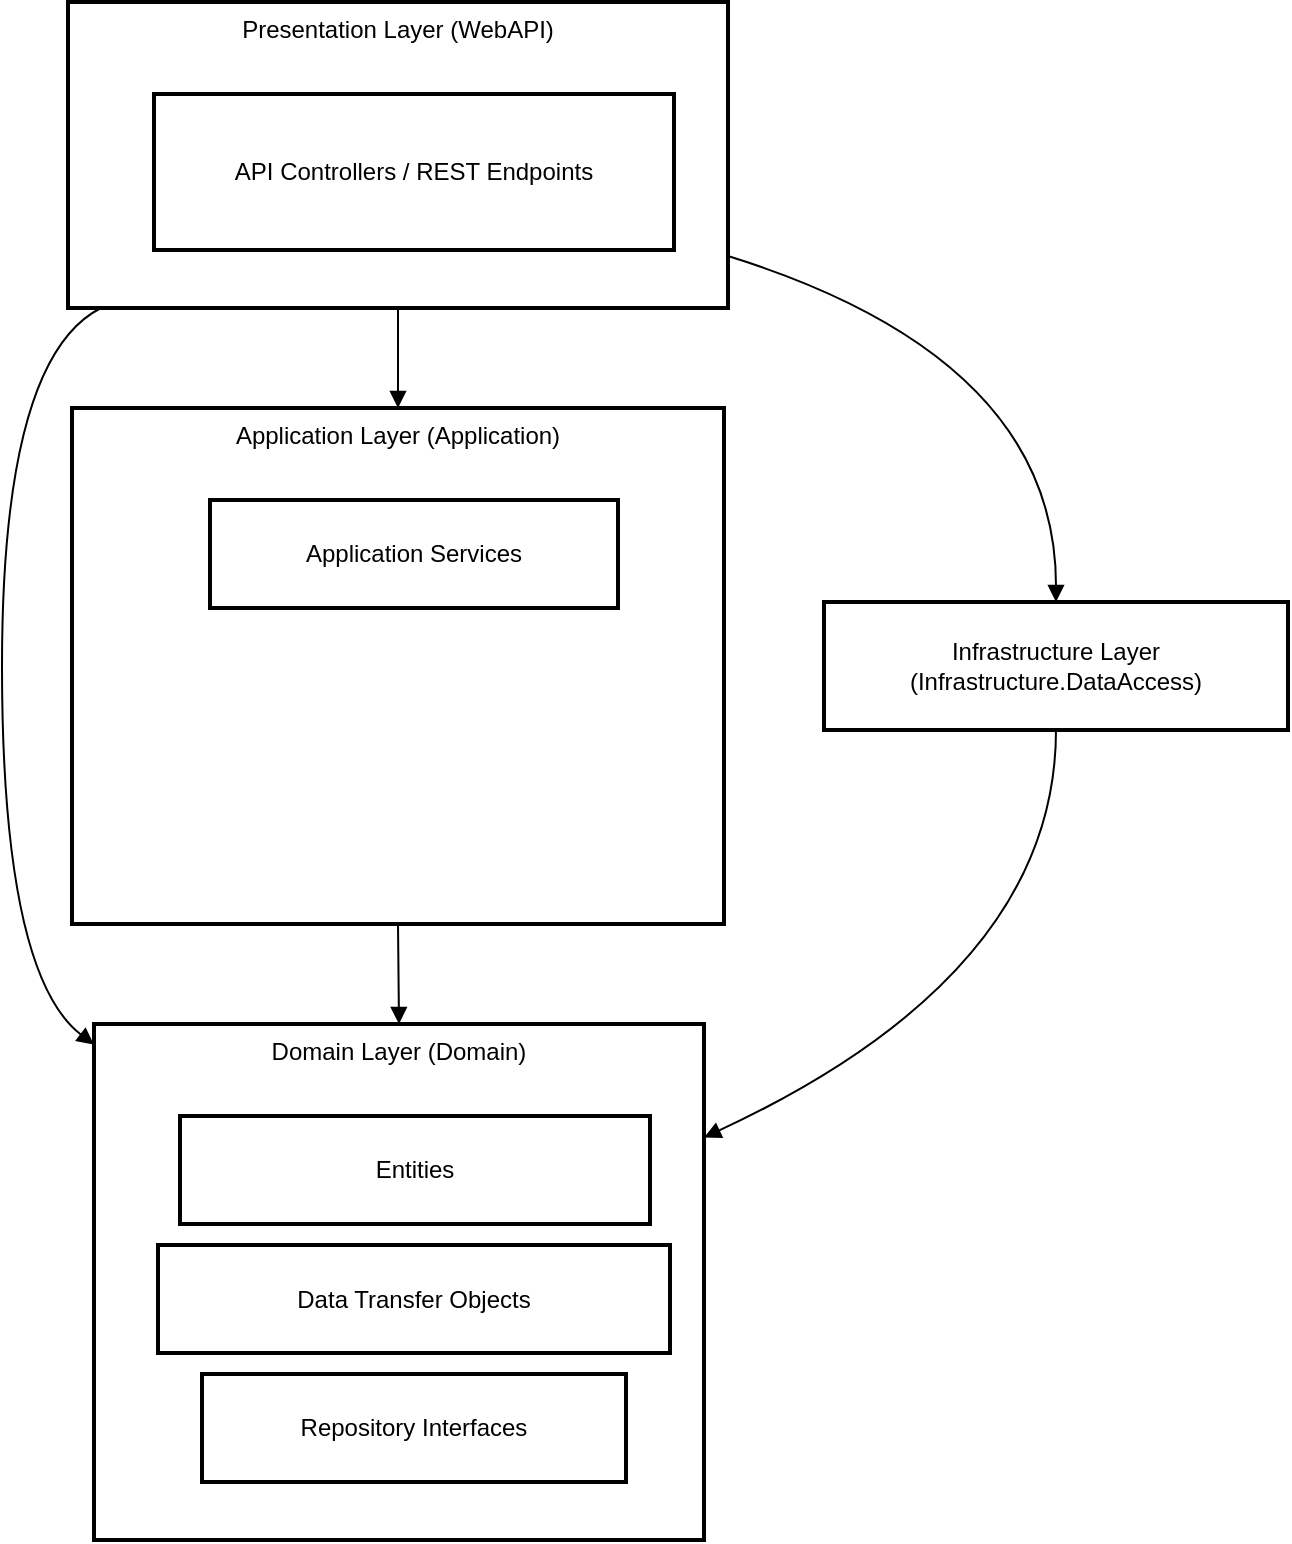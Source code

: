 <mxfile version="28.1.0">
  <diagram name="Страница — 1" id="ls_Fy9mCg1k26mbbEDVw">
    <mxGraphModel dx="756" dy="884" grid="1" gridSize="10" guides="1" tooltips="1" connect="1" arrows="1" fold="1" page="1" pageScale="1" pageWidth="827" pageHeight="1169" math="0" shadow="0">
      <root>
        <mxCell id="0" />
        <mxCell id="1" parent="0" />
        <mxCell id="j5hoecukJLAH6W0jeRj7-17" value="Infrastructure Layer (Infrastructure.DataAccess)" style="whiteSpace=wrap;strokeWidth=2;" vertex="1" parent="1">
          <mxGeometry x="1381" y="430" width="232" height="64" as="geometry" />
        </mxCell>
        <mxCell id="j5hoecukJLAH6W0jeRj7-18" value="Domain Layer (Domain)" style="whiteSpace=wrap;strokeWidth=2;verticalAlign=top;" vertex="1" parent="1">
          <mxGeometry x="1016" y="641" width="305" height="258" as="geometry" />
        </mxCell>
        <mxCell id="j5hoecukJLAH6W0jeRj7-19" value="Entities" style="whiteSpace=wrap;strokeWidth=2;" vertex="1" parent="j5hoecukJLAH6W0jeRj7-18">
          <mxGeometry x="43" y="46" width="235" height="54" as="geometry" />
        </mxCell>
        <mxCell id="j5hoecukJLAH6W0jeRj7-20" value="Repository Interfaces" style="whiteSpace=wrap;strokeWidth=2;" vertex="1" parent="j5hoecukJLAH6W0jeRj7-18">
          <mxGeometry x="54" y="175" width="212" height="54" as="geometry" />
        </mxCell>
        <mxCell id="j5hoecukJLAH6W0jeRj7-23" value="Data Transfer Objects" style="whiteSpace=wrap;strokeWidth=2;" vertex="1" parent="j5hoecukJLAH6W0jeRj7-18">
          <mxGeometry x="32" y="110.5" width="256" height="54" as="geometry" />
        </mxCell>
        <mxCell id="j5hoecukJLAH6W0jeRj7-21" value="Application Layer (Application)" style="whiteSpace=wrap;strokeWidth=2;verticalAlign=top;" vertex="1" parent="1">
          <mxGeometry x="1005" y="333" width="326" height="258" as="geometry" />
        </mxCell>
        <mxCell id="j5hoecukJLAH6W0jeRj7-22" value="Application Services" style="whiteSpace=wrap;strokeWidth=2;" vertex="1" parent="j5hoecukJLAH6W0jeRj7-21">
          <mxGeometry x="69" y="46" width="204" height="54" as="geometry" />
        </mxCell>
        <mxCell id="j5hoecukJLAH6W0jeRj7-24" value="Presentation Layer (WebAPI)" style="whiteSpace=wrap;strokeWidth=2;verticalAlign=top;" vertex="1" parent="1">
          <mxGeometry x="1003" y="130" width="330" height="153" as="geometry" />
        </mxCell>
        <mxCell id="j5hoecukJLAH6W0jeRj7-25" value="API Controllers / REST Endpoints" style="whiteSpace=wrap;strokeWidth=2;" vertex="1" parent="j5hoecukJLAH6W0jeRj7-24">
          <mxGeometry x="43" y="46" width="260" height="78" as="geometry" />
        </mxCell>
        <mxCell id="j5hoecukJLAH6W0jeRj7-26" value="" style="curved=1;startArrow=none;endArrow=block;exitX=0.5;exitY=1;entryX=0.5;entryY=0;rounded=0;" edge="1" parent="1" source="j5hoecukJLAH6W0jeRj7-24" target="j5hoecukJLAH6W0jeRj7-21">
          <mxGeometry relative="1" as="geometry">
            <Array as="points" />
          </mxGeometry>
        </mxCell>
        <mxCell id="j5hoecukJLAH6W0jeRj7-27" value="" style="curved=1;startArrow=none;endArrow=block;exitX=0.05;exitY=1;entryX=0;entryY=0.04;rounded=0;" edge="1" parent="1" source="j5hoecukJLAH6W0jeRj7-24" target="j5hoecukJLAH6W0jeRj7-18">
          <mxGeometry relative="1" as="geometry">
            <Array as="points">
              <mxPoint x="970" y="308" />
              <mxPoint x="970" y="616" />
            </Array>
          </mxGeometry>
        </mxCell>
        <mxCell id="j5hoecukJLAH6W0jeRj7-28" value="" style="curved=1;startArrow=none;endArrow=block;exitX=1;exitY=0.83;entryX=0.5;entryY=0;rounded=0;" edge="1" parent="1" source="j5hoecukJLAH6W0jeRj7-24" target="j5hoecukJLAH6W0jeRj7-17">
          <mxGeometry relative="1" as="geometry">
            <Array as="points">
              <mxPoint x="1497" y="308" />
            </Array>
          </mxGeometry>
        </mxCell>
        <mxCell id="j5hoecukJLAH6W0jeRj7-29" value="" style="curved=1;startArrow=none;endArrow=block;exitX=0.5;exitY=1;entryX=0.5;entryY=0;rounded=0;" edge="1" parent="1" source="j5hoecukJLAH6W0jeRj7-21" target="j5hoecukJLAH6W0jeRj7-18">
          <mxGeometry relative="1" as="geometry">
            <Array as="points" />
          </mxGeometry>
        </mxCell>
        <mxCell id="j5hoecukJLAH6W0jeRj7-30" value="" style="curved=1;startArrow=none;endArrow=block;exitX=0.5;exitY=1;entryX=1;entryY=0.22;rounded=0;" edge="1" parent="1" source="j5hoecukJLAH6W0jeRj7-17" target="j5hoecukJLAH6W0jeRj7-18">
          <mxGeometry relative="1" as="geometry">
            <Array as="points">
              <mxPoint x="1497" y="616" />
            </Array>
          </mxGeometry>
        </mxCell>
      </root>
    </mxGraphModel>
  </diagram>
</mxfile>
